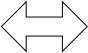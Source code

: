<?xml version="1.0" encoding="UTF-8"?>
<dia:diagram xmlns:dia="http://www.lysator.liu.se/~alla/dia/">
  <dia:layer name="Background" visible="true">
    <dia:object type="Standard - Polygon" version="0" id="O0">
      <dia:attribute name="obj_pos">
        <dia:point val="2.095,1.619"/>
      </dia:attribute>
      <dia:attribute name="obj_bb">
        <dia:rectangle val="0.835,0.819;5.166,3.372"/>
      </dia:attribute>
      <dia:attribute name="poly_points">
        <dia:point val="2.095,1.619"/>
        <dia:point val="2.095,0.857"/>
        <dia:point val="0.857,2.095"/>
        <dia:point val="2.095,3.334"/>
        <dia:point val="2.095,2.572"/>
        <dia:point val="3.905,2.572"/>
        <dia:point val="3.905,3.334"/>
        <dia:point val="5.144,2.095"/>
        <dia:point val="3.905,0.857"/>
        <dia:point val="3.905,1.619"/>
        <dia:point val="2.095,1.619"/>
      </dia:attribute>
      <dia:attribute name="line_width">
        <dia:real val="0.032"/>
      </dia:attribute>
      <dia:attribute name="inner_color">
        <dia:color val="#ffffff"/>
      </dia:attribute>
      <dia:attribute name="show_background">
        <dia:boolean val="true"/>
      </dia:attribute>
    </dia:object>
  </dia:layer>
</dia:diagram>
